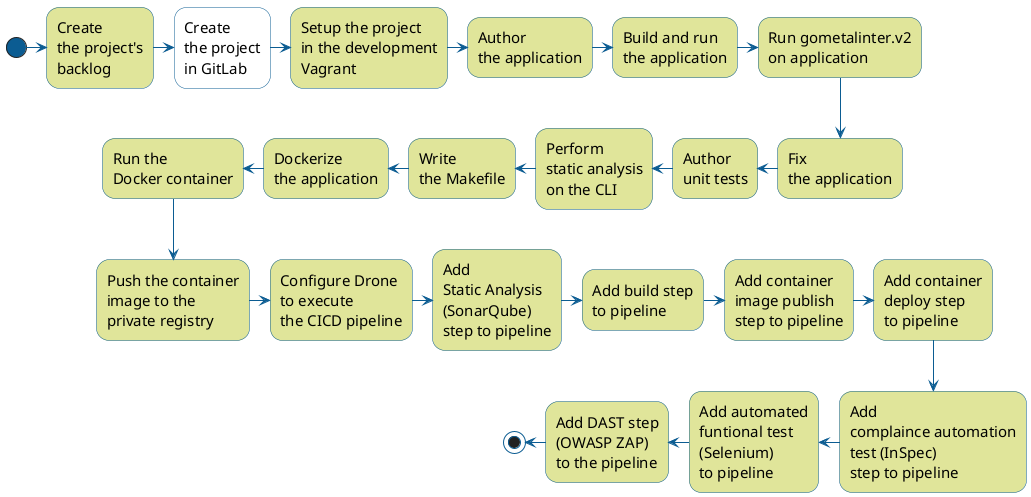 @startuml
skinparam shadowing false

skinparam title {
  FontStyle "Thin"
  FontSize 30
}

skinparam activity {
  BorderColor #0B5C92
  BackgroundColor #e0e59a
  FontStyle "Thin"
  FontSize 15
}

skinparam activityDiamond {
  BorderColor #0B5C92
  BackgroundColor #e0e59a
  FontStyle "Thin"
  FontSize 15
}

skinparam activityStart {
  Color #0B5C92
}

skinparam activityEnd {
  Color #0B5C92
}

skinparam arrow {
  Color #0B5C92
}

skinparam note {
  BorderColor #0B5C92
  BackgroundColor #FEFECE
  FontStyle "Thin"
  FontSize 15
}

(*) -right->”Create\nthe project's\nbacklog”
-right->"Create\nthe project\nin GitLab" #FFFFFF
-right->"Setup the project\nin the development\nVagrant"
-right->"Author\nthe application"
-right->"Build and run\nthe application"
-right->"Run gometalinter.v2\non application"
-down->"Fix\nthe application"
-left->"Author\nunit tests"
-left->"Perform\nstatic analysis\non the CLI"
-left->"Write\nthe Makefile"
-left->"Dockerize\nthe application"
-left->"Run the\nDocker container"
-down->"Push the container\nimage to the\nprivate registry"
-right->"Configure Drone\nto execute\nthe CICD pipeline"
-right->"Add\nStatic Analysis\n(SonarQube)\nstep to pipeline"
-right->"Add build step\nto pipeline" 
-right->"Add container\nimage publish\nstep to pipeline"
-right->"Add container\ndeploy step\nto pipeline"
-down->"Add\ncomplaince automation\ntest (InSpec)\nstep to pipeline"
-left->"Add automated\nfuntional test\n(Selenium)\nto pipeline"
-left->"Add DAST step\n(OWASP ZAP)\nto the pipeline"
-left-> (*)
@enduml
